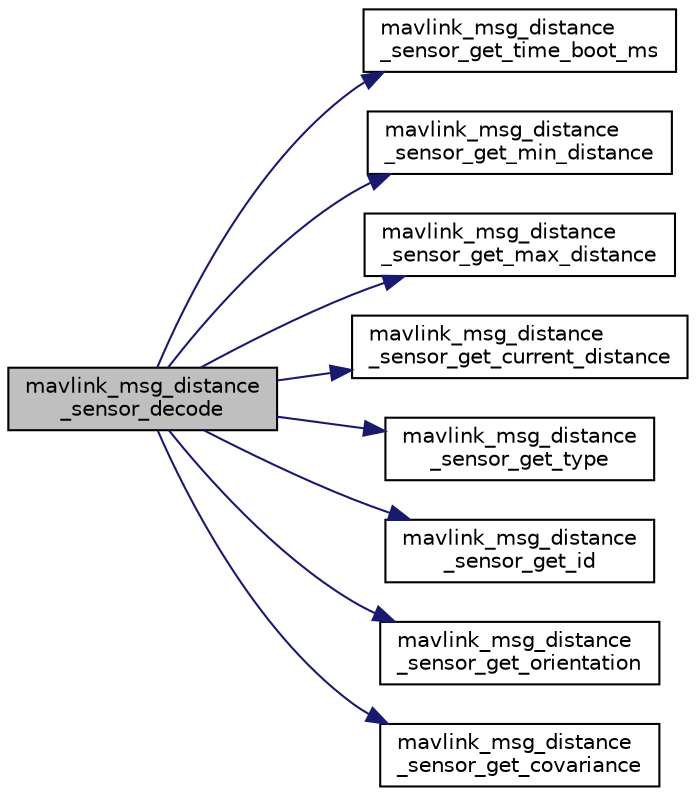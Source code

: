 digraph "mavlink_msg_distance_sensor_decode"
{
 // INTERACTIVE_SVG=YES
  edge [fontname="Helvetica",fontsize="10",labelfontname="Helvetica",labelfontsize="10"];
  node [fontname="Helvetica",fontsize="10",shape=record];
  rankdir="LR";
  Node1 [label="mavlink_msg_distance\l_sensor_decode",height=0.2,width=0.4,color="black", fillcolor="grey75", style="filled" fontcolor="black"];
  Node1 -> Node2 [color="midnightblue",fontsize="10",style="solid",fontname="Helvetica"];
  Node2 [label="mavlink_msg_distance\l_sensor_get_time_boot_ms",height=0.2,width=0.4,color="black", fillcolor="white", style="filled",URL="$mavlink__msg__distance__sensor_8h.html#a73dedb3bbfe892024fe928fbc2459cc2",tooltip="Send a distance_sensor message. "];
  Node1 -> Node3 [color="midnightblue",fontsize="10",style="solid",fontname="Helvetica"];
  Node3 [label="mavlink_msg_distance\l_sensor_get_min_distance",height=0.2,width=0.4,color="black", fillcolor="white", style="filled",URL="$mavlink__msg__distance__sensor_8h.html#a8bad024d2dededc8104e842f849cec0d",tooltip="Get field min_distance from distance_sensor message. "];
  Node1 -> Node4 [color="midnightblue",fontsize="10",style="solid",fontname="Helvetica"];
  Node4 [label="mavlink_msg_distance\l_sensor_get_max_distance",height=0.2,width=0.4,color="black", fillcolor="white", style="filled",URL="$mavlink__msg__distance__sensor_8h.html#aa0b2d3b2dfe638bd92c700d1e46acdfe",tooltip="Get field max_distance from distance_sensor message. "];
  Node1 -> Node5 [color="midnightblue",fontsize="10",style="solid",fontname="Helvetica"];
  Node5 [label="mavlink_msg_distance\l_sensor_get_current_distance",height=0.2,width=0.4,color="black", fillcolor="white", style="filled",URL="$mavlink__msg__distance__sensor_8h.html#a096ed39b2c75352af5112a12c909e6a3",tooltip="Get field current_distance from distance_sensor message. "];
  Node1 -> Node6 [color="midnightblue",fontsize="10",style="solid",fontname="Helvetica"];
  Node6 [label="mavlink_msg_distance\l_sensor_get_type",height=0.2,width=0.4,color="black", fillcolor="white", style="filled",URL="$mavlink__msg__distance__sensor_8h.html#a35d224ae2644c5d4e1716d1485173fbc",tooltip="Get field type from distance_sensor message. "];
  Node1 -> Node7 [color="midnightblue",fontsize="10",style="solid",fontname="Helvetica"];
  Node7 [label="mavlink_msg_distance\l_sensor_get_id",height=0.2,width=0.4,color="black", fillcolor="white", style="filled",URL="$mavlink__msg__distance__sensor_8h.html#a5ea6ba5f608f879b6d9301b75f651f47",tooltip="Get field id from distance_sensor message. "];
  Node1 -> Node8 [color="midnightblue",fontsize="10",style="solid",fontname="Helvetica"];
  Node8 [label="mavlink_msg_distance\l_sensor_get_orientation",height=0.2,width=0.4,color="black", fillcolor="white", style="filled",URL="$mavlink__msg__distance__sensor_8h.html#ac4a70d7020819811dedd96f8c8e57adf",tooltip="Get field orientation from distance_sensor message. "];
  Node1 -> Node9 [color="midnightblue",fontsize="10",style="solid",fontname="Helvetica"];
  Node9 [label="mavlink_msg_distance\l_sensor_get_covariance",height=0.2,width=0.4,color="black", fillcolor="white", style="filled",URL="$mavlink__msg__distance__sensor_8h.html#a47e3842bc0834c47fa8c01e3208bef9a",tooltip="Get field covariance from distance_sensor message. "];
}
